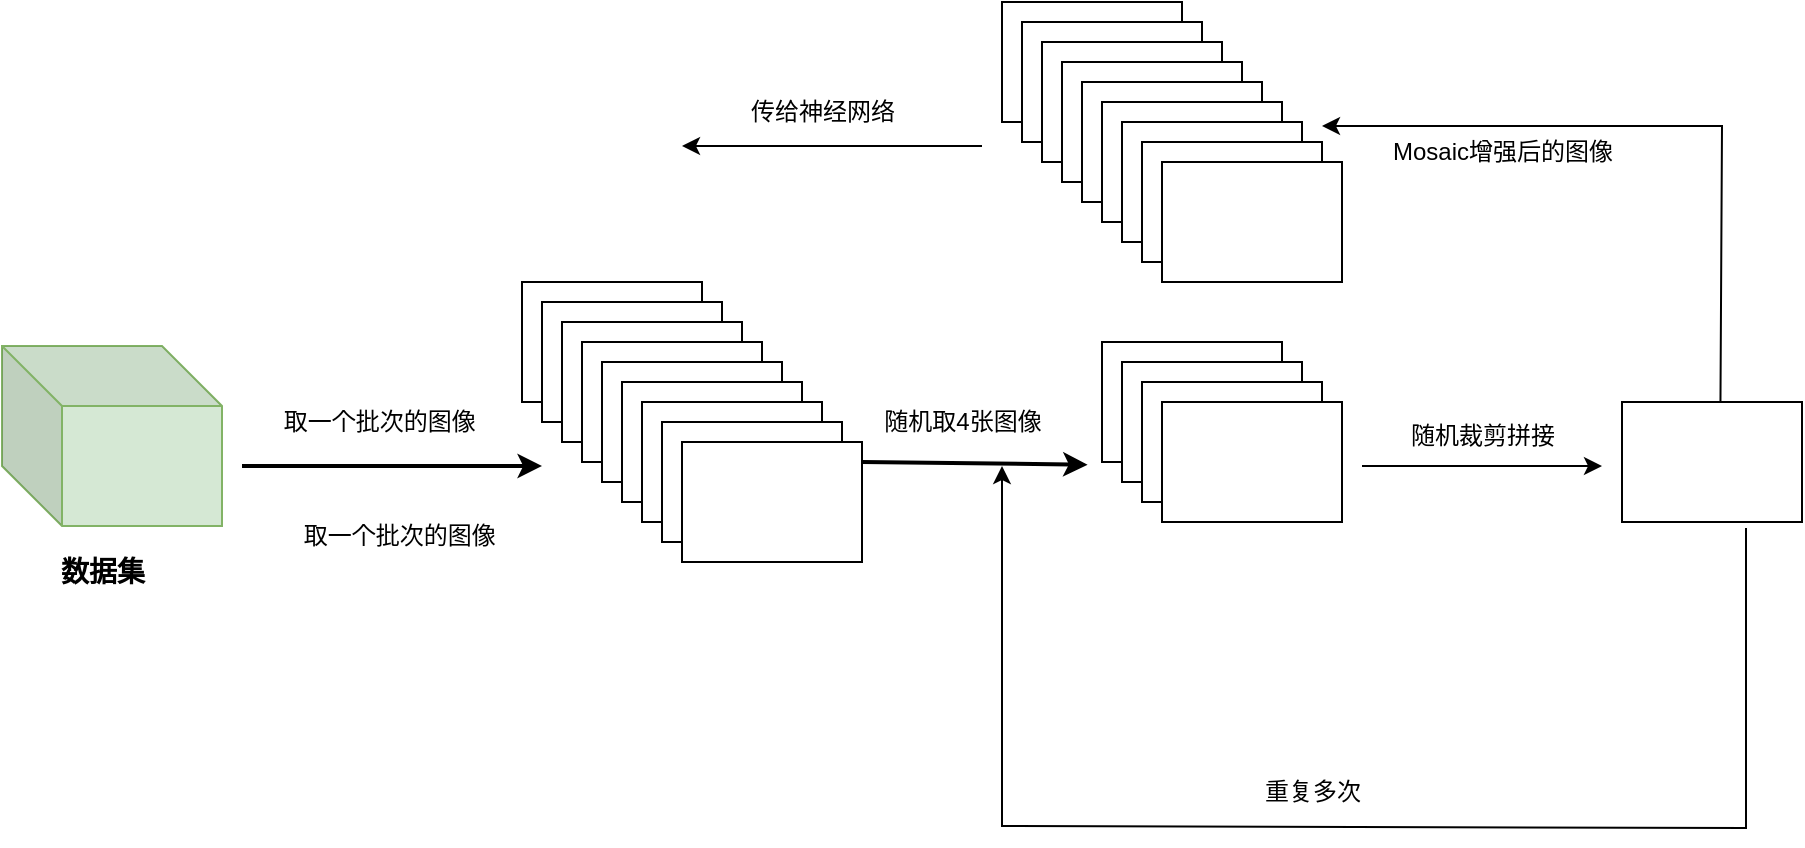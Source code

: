 <mxfile version="24.4.6" type="github">
  <diagram name="第 1 页" id="-xqpKQafpmL8MQtrppTi">
    <mxGraphModel dx="1434" dy="746" grid="1" gridSize="10" guides="1" tooltips="1" connect="1" arrows="1" fold="1" page="1" pageScale="1" pageWidth="1169" pageHeight="827" math="0" shadow="0">
      <root>
        <mxCell id="0" />
        <mxCell id="1" parent="0" />
        <mxCell id="RuoD8VTgFT7zoMTqpUcw-1" value="" style="shape=cube;whiteSpace=wrap;html=1;boundedLbl=1;backgroundOutline=1;darkOpacity=0.05;darkOpacity2=0.1;size=30;fillColor=#d5e8d4;strokeColor=#82b366;" vertex="1" parent="1">
          <mxGeometry x="20" y="240" width="110" height="90" as="geometry" />
        </mxCell>
        <mxCell id="RuoD8VTgFT7zoMTqpUcw-3" value="&lt;font style=&quot;font-size: 14px;&quot;&gt;&lt;b&gt;数据集&lt;/b&gt;&lt;/font&gt;" style="text;html=1;align=center;verticalAlign=middle;resizable=0;points=[];autosize=1;strokeColor=none;fillColor=none;" vertex="1" parent="1">
          <mxGeometry x="35" y="338" width="70" height="30" as="geometry" />
        </mxCell>
        <mxCell id="RuoD8VTgFT7zoMTqpUcw-4" value="" style="endArrow=classic;html=1;rounded=0;strokeWidth=2;" edge="1" parent="1">
          <mxGeometry width="50" height="50" relative="1" as="geometry">
            <mxPoint x="140" y="300" as="sourcePoint" />
            <mxPoint x="290" y="300" as="targetPoint" />
          </mxGeometry>
        </mxCell>
        <mxCell id="RuoD8VTgFT7zoMTqpUcw-5" value="取一个批次的图像&amp;nbsp;" style="text;html=1;align=center;verticalAlign=middle;resizable=0;points=[];autosize=1;strokeColor=none;fillColor=none;" vertex="1" parent="1">
          <mxGeometry x="150" y="263" width="120" height="30" as="geometry" />
        </mxCell>
        <mxCell id="RuoD8VTgFT7zoMTqpUcw-24" value="" style="endArrow=classic;html=1;rounded=0;strokeWidth=2;entryX=1.028;entryY=0.044;entryDx=0;entryDy=0;entryPerimeter=0;" edge="1" parent="1">
          <mxGeometry width="50" height="50" relative="1" as="geometry">
            <mxPoint x="450" y="298" as="sourcePoint" />
            <mxPoint x="562.8" y="299.32" as="targetPoint" />
          </mxGeometry>
        </mxCell>
        <mxCell id="RuoD8VTgFT7zoMTqpUcw-26" value="" style="rounded=0;whiteSpace=wrap;html=1;" vertex="1" parent="1">
          <mxGeometry x="280" y="208" width="90" height="60" as="geometry" />
        </mxCell>
        <mxCell id="RuoD8VTgFT7zoMTqpUcw-27" value="" style="rounded=0;whiteSpace=wrap;html=1;" vertex="1" parent="1">
          <mxGeometry x="290" y="218" width="90" height="60" as="geometry" />
        </mxCell>
        <mxCell id="RuoD8VTgFT7zoMTqpUcw-28" value="" style="rounded=0;whiteSpace=wrap;html=1;" vertex="1" parent="1">
          <mxGeometry x="300" y="228" width="90" height="60" as="geometry" />
        </mxCell>
        <mxCell id="RuoD8VTgFT7zoMTqpUcw-29" value="" style="rounded=0;whiteSpace=wrap;html=1;" vertex="1" parent="1">
          <mxGeometry x="310" y="238" width="90" height="60" as="geometry" />
        </mxCell>
        <mxCell id="RuoD8VTgFT7zoMTqpUcw-30" value="" style="rounded=0;whiteSpace=wrap;html=1;" vertex="1" parent="1">
          <mxGeometry x="320" y="248" width="90" height="60" as="geometry" />
        </mxCell>
        <mxCell id="RuoD8VTgFT7zoMTqpUcw-31" value="" style="rounded=0;whiteSpace=wrap;html=1;" vertex="1" parent="1">
          <mxGeometry x="330" y="258" width="90" height="60" as="geometry" />
        </mxCell>
        <mxCell id="RuoD8VTgFT7zoMTqpUcw-32" value="" style="rounded=0;whiteSpace=wrap;html=1;" vertex="1" parent="1">
          <mxGeometry x="340" y="268" width="90" height="60" as="geometry" />
        </mxCell>
        <mxCell id="RuoD8VTgFT7zoMTqpUcw-33" value="" style="rounded=0;whiteSpace=wrap;html=1;" vertex="1" parent="1">
          <mxGeometry x="350" y="278" width="90" height="60" as="geometry" />
        </mxCell>
        <mxCell id="RuoD8VTgFT7zoMTqpUcw-35" value="" style="rounded=0;whiteSpace=wrap;html=1;" vertex="1" parent="1">
          <mxGeometry x="570" y="238" width="90" height="60" as="geometry" />
        </mxCell>
        <mxCell id="RuoD8VTgFT7zoMTqpUcw-36" value="" style="rounded=0;whiteSpace=wrap;html=1;" vertex="1" parent="1">
          <mxGeometry x="580" y="248" width="90" height="60" as="geometry" />
        </mxCell>
        <mxCell id="RuoD8VTgFT7zoMTqpUcw-37" value="" style="rounded=0;whiteSpace=wrap;html=1;" vertex="1" parent="1">
          <mxGeometry x="590" y="258" width="90" height="60" as="geometry" />
        </mxCell>
        <mxCell id="RuoD8VTgFT7zoMTqpUcw-38" value="" style="rounded=0;whiteSpace=wrap;html=1;" vertex="1" parent="1">
          <mxGeometry x="600" y="268" width="90" height="60" as="geometry" />
        </mxCell>
        <mxCell id="RuoD8VTgFT7zoMTqpUcw-39" value="" style="endArrow=classic;html=1;rounded=0;" edge="1" parent="1">
          <mxGeometry width="50" height="50" relative="1" as="geometry">
            <mxPoint x="700" y="300" as="sourcePoint" />
            <mxPoint x="820" y="300" as="targetPoint" />
          </mxGeometry>
        </mxCell>
        <mxCell id="RuoD8VTgFT7zoMTqpUcw-40" value="随机裁剪拼接" style="text;html=1;align=center;verticalAlign=middle;resizable=0;points=[];autosize=1;strokeColor=none;fillColor=none;" vertex="1" parent="1">
          <mxGeometry x="710" y="270" width="100" height="30" as="geometry" />
        </mxCell>
        <mxCell id="RuoD8VTgFT7zoMTqpUcw-41" value="" style="rounded=0;whiteSpace=wrap;html=1;" vertex="1" parent="1">
          <mxGeometry x="830" y="268" width="90" height="60" as="geometry" />
        </mxCell>
        <mxCell id="RuoD8VTgFT7zoMTqpUcw-42" value="" style="endArrow=classic;html=1;rounded=0;entryX=0.48;entryY=0.033;entryDx=0;entryDy=0;entryPerimeter=0;" edge="1" parent="1">
          <mxGeometry width="50" height="50" relative="1" as="geometry">
            <mxPoint x="892" y="331.01" as="sourcePoint" />
            <mxPoint x="520" y="300" as="targetPoint" />
            <Array as="points">
              <mxPoint x="892" y="481.01" />
              <mxPoint x="520" y="480" />
            </Array>
          </mxGeometry>
        </mxCell>
        <mxCell id="RuoD8VTgFT7zoMTqpUcw-43" value="" style="endArrow=classic;html=1;rounded=0;exitX=0.547;exitY=0;exitDx=0;exitDy=0;exitPerimeter=0;" edge="1" parent="1" source="RuoD8VTgFT7zoMTqpUcw-41">
          <mxGeometry width="50" height="50" relative="1" as="geometry">
            <mxPoint x="880" y="230" as="sourcePoint" />
            <mxPoint x="680" y="130" as="targetPoint" />
            <Array as="points">
              <mxPoint x="880" y="130" />
            </Array>
          </mxGeometry>
        </mxCell>
        <mxCell id="RuoD8VTgFT7zoMTqpUcw-45" value="随机取4张图像" style="text;html=1;align=center;verticalAlign=middle;resizable=0;points=[];autosize=1;strokeColor=none;fillColor=none;" vertex="1" parent="1">
          <mxGeometry x="450" y="263" width="100" height="30" as="geometry" />
        </mxCell>
        <mxCell id="RuoD8VTgFT7zoMTqpUcw-47" value="重复多次" style="text;html=1;align=center;verticalAlign=middle;resizable=0;points=[];autosize=1;strokeColor=none;fillColor=none;" vertex="1" parent="1">
          <mxGeometry x="640" y="448" width="70" height="30" as="geometry" />
        </mxCell>
        <mxCell id="RuoD8VTgFT7zoMTqpUcw-48" value="Mosaic增强后的图像" style="text;html=1;align=center;verticalAlign=middle;resizable=0;points=[];autosize=1;strokeColor=none;fillColor=none;" vertex="1" parent="1">
          <mxGeometry x="705" y="128" width="130" height="30" as="geometry" />
        </mxCell>
        <mxCell id="RuoD8VTgFT7zoMTqpUcw-49" value="取一个批次的图像&amp;nbsp;" style="text;html=1;align=center;verticalAlign=middle;resizable=0;points=[];autosize=1;strokeColor=none;fillColor=none;" vertex="1" parent="1">
          <mxGeometry x="160" y="320" width="120" height="30" as="geometry" />
        </mxCell>
        <mxCell id="RuoD8VTgFT7zoMTqpUcw-50" value="" style="rounded=0;whiteSpace=wrap;html=1;" vertex="1" parent="1">
          <mxGeometry x="290" y="218" width="90" height="60" as="geometry" />
        </mxCell>
        <mxCell id="RuoD8VTgFT7zoMTqpUcw-51" value="" style="rounded=0;whiteSpace=wrap;html=1;" vertex="1" parent="1">
          <mxGeometry x="300" y="228" width="90" height="60" as="geometry" />
        </mxCell>
        <mxCell id="RuoD8VTgFT7zoMTqpUcw-52" value="" style="rounded=0;whiteSpace=wrap;html=1;" vertex="1" parent="1">
          <mxGeometry x="310" y="238" width="90" height="60" as="geometry" />
        </mxCell>
        <mxCell id="RuoD8VTgFT7zoMTqpUcw-53" value="" style="rounded=0;whiteSpace=wrap;html=1;" vertex="1" parent="1">
          <mxGeometry x="320" y="248" width="90" height="60" as="geometry" />
        </mxCell>
        <mxCell id="RuoD8VTgFT7zoMTqpUcw-54" value="" style="rounded=0;whiteSpace=wrap;html=1;" vertex="1" parent="1">
          <mxGeometry x="330" y="258" width="90" height="60" as="geometry" />
        </mxCell>
        <mxCell id="RuoD8VTgFT7zoMTqpUcw-55" value="" style="rounded=0;whiteSpace=wrap;html=1;" vertex="1" parent="1">
          <mxGeometry x="340" y="268" width="90" height="60" as="geometry" />
        </mxCell>
        <mxCell id="RuoD8VTgFT7zoMTqpUcw-56" value="" style="rounded=0;whiteSpace=wrap;html=1;" vertex="1" parent="1">
          <mxGeometry x="350" y="278" width="90" height="60" as="geometry" />
        </mxCell>
        <mxCell id="RuoD8VTgFT7zoMTqpUcw-57" value="" style="rounded=0;whiteSpace=wrap;html=1;" vertex="1" parent="1">
          <mxGeometry x="360" y="288" width="90" height="60" as="geometry" />
        </mxCell>
        <mxCell id="RuoD8VTgFT7zoMTqpUcw-58" value="" style="rounded=0;whiteSpace=wrap;html=1;" vertex="1" parent="1">
          <mxGeometry x="520" y="68" width="90" height="60" as="geometry" />
        </mxCell>
        <mxCell id="RuoD8VTgFT7zoMTqpUcw-59" value="" style="rounded=0;whiteSpace=wrap;html=1;" vertex="1" parent="1">
          <mxGeometry x="530" y="78" width="90" height="60" as="geometry" />
        </mxCell>
        <mxCell id="RuoD8VTgFT7zoMTqpUcw-60" value="" style="rounded=0;whiteSpace=wrap;html=1;" vertex="1" parent="1">
          <mxGeometry x="540" y="88" width="90" height="60" as="geometry" />
        </mxCell>
        <mxCell id="RuoD8VTgFT7zoMTqpUcw-61" value="" style="rounded=0;whiteSpace=wrap;html=1;" vertex="1" parent="1">
          <mxGeometry x="550" y="98" width="90" height="60" as="geometry" />
        </mxCell>
        <mxCell id="RuoD8VTgFT7zoMTqpUcw-62" value="" style="rounded=0;whiteSpace=wrap;html=1;" vertex="1" parent="1">
          <mxGeometry x="560" y="108" width="90" height="60" as="geometry" />
        </mxCell>
        <mxCell id="RuoD8VTgFT7zoMTqpUcw-63" value="" style="rounded=0;whiteSpace=wrap;html=1;" vertex="1" parent="1">
          <mxGeometry x="570" y="118" width="90" height="60" as="geometry" />
        </mxCell>
        <mxCell id="RuoD8VTgFT7zoMTqpUcw-64" value="" style="rounded=0;whiteSpace=wrap;html=1;" vertex="1" parent="1">
          <mxGeometry x="580" y="128" width="90" height="60" as="geometry" />
        </mxCell>
        <mxCell id="RuoD8VTgFT7zoMTqpUcw-65" value="" style="rounded=0;whiteSpace=wrap;html=1;" vertex="1" parent="1">
          <mxGeometry x="590" y="138" width="90" height="60" as="geometry" />
        </mxCell>
        <mxCell id="RuoD8VTgFT7zoMTqpUcw-66" value="" style="rounded=0;whiteSpace=wrap;html=1;" vertex="1" parent="1">
          <mxGeometry x="530" y="78" width="90" height="60" as="geometry" />
        </mxCell>
        <mxCell id="RuoD8VTgFT7zoMTqpUcw-67" value="" style="rounded=0;whiteSpace=wrap;html=1;" vertex="1" parent="1">
          <mxGeometry x="540" y="88" width="90" height="60" as="geometry" />
        </mxCell>
        <mxCell id="RuoD8VTgFT7zoMTqpUcw-68" value="" style="rounded=0;whiteSpace=wrap;html=1;" vertex="1" parent="1">
          <mxGeometry x="550" y="98" width="90" height="60" as="geometry" />
        </mxCell>
        <mxCell id="RuoD8VTgFT7zoMTqpUcw-69" value="" style="rounded=0;whiteSpace=wrap;html=1;" vertex="1" parent="1">
          <mxGeometry x="560" y="108" width="90" height="60" as="geometry" />
        </mxCell>
        <mxCell id="RuoD8VTgFT7zoMTqpUcw-70" value="" style="rounded=0;whiteSpace=wrap;html=1;" vertex="1" parent="1">
          <mxGeometry x="570" y="118" width="90" height="60" as="geometry" />
        </mxCell>
        <mxCell id="RuoD8VTgFT7zoMTqpUcw-71" value="" style="rounded=0;whiteSpace=wrap;html=1;" vertex="1" parent="1">
          <mxGeometry x="580" y="128" width="90" height="60" as="geometry" />
        </mxCell>
        <mxCell id="RuoD8VTgFT7zoMTqpUcw-72" value="" style="rounded=0;whiteSpace=wrap;html=1;" vertex="1" parent="1">
          <mxGeometry x="590" y="138" width="90" height="60" as="geometry" />
        </mxCell>
        <mxCell id="RuoD8VTgFT7zoMTqpUcw-73" value="" style="rounded=0;whiteSpace=wrap;html=1;" vertex="1" parent="1">
          <mxGeometry x="600" y="148" width="90" height="60" as="geometry" />
        </mxCell>
        <mxCell id="RuoD8VTgFT7zoMTqpUcw-74" value="" style="endArrow=classic;html=1;rounded=0;" edge="1" parent="1">
          <mxGeometry width="50" height="50" relative="1" as="geometry">
            <mxPoint x="510" y="140" as="sourcePoint" />
            <mxPoint x="360" y="140" as="targetPoint" />
          </mxGeometry>
        </mxCell>
        <mxCell id="RuoD8VTgFT7zoMTqpUcw-75" value="传给神经网络" style="text;html=1;align=center;verticalAlign=middle;resizable=0;points=[];autosize=1;strokeColor=none;fillColor=none;" vertex="1" parent="1">
          <mxGeometry x="380" y="108" width="100" height="30" as="geometry" />
        </mxCell>
      </root>
    </mxGraphModel>
  </diagram>
</mxfile>
